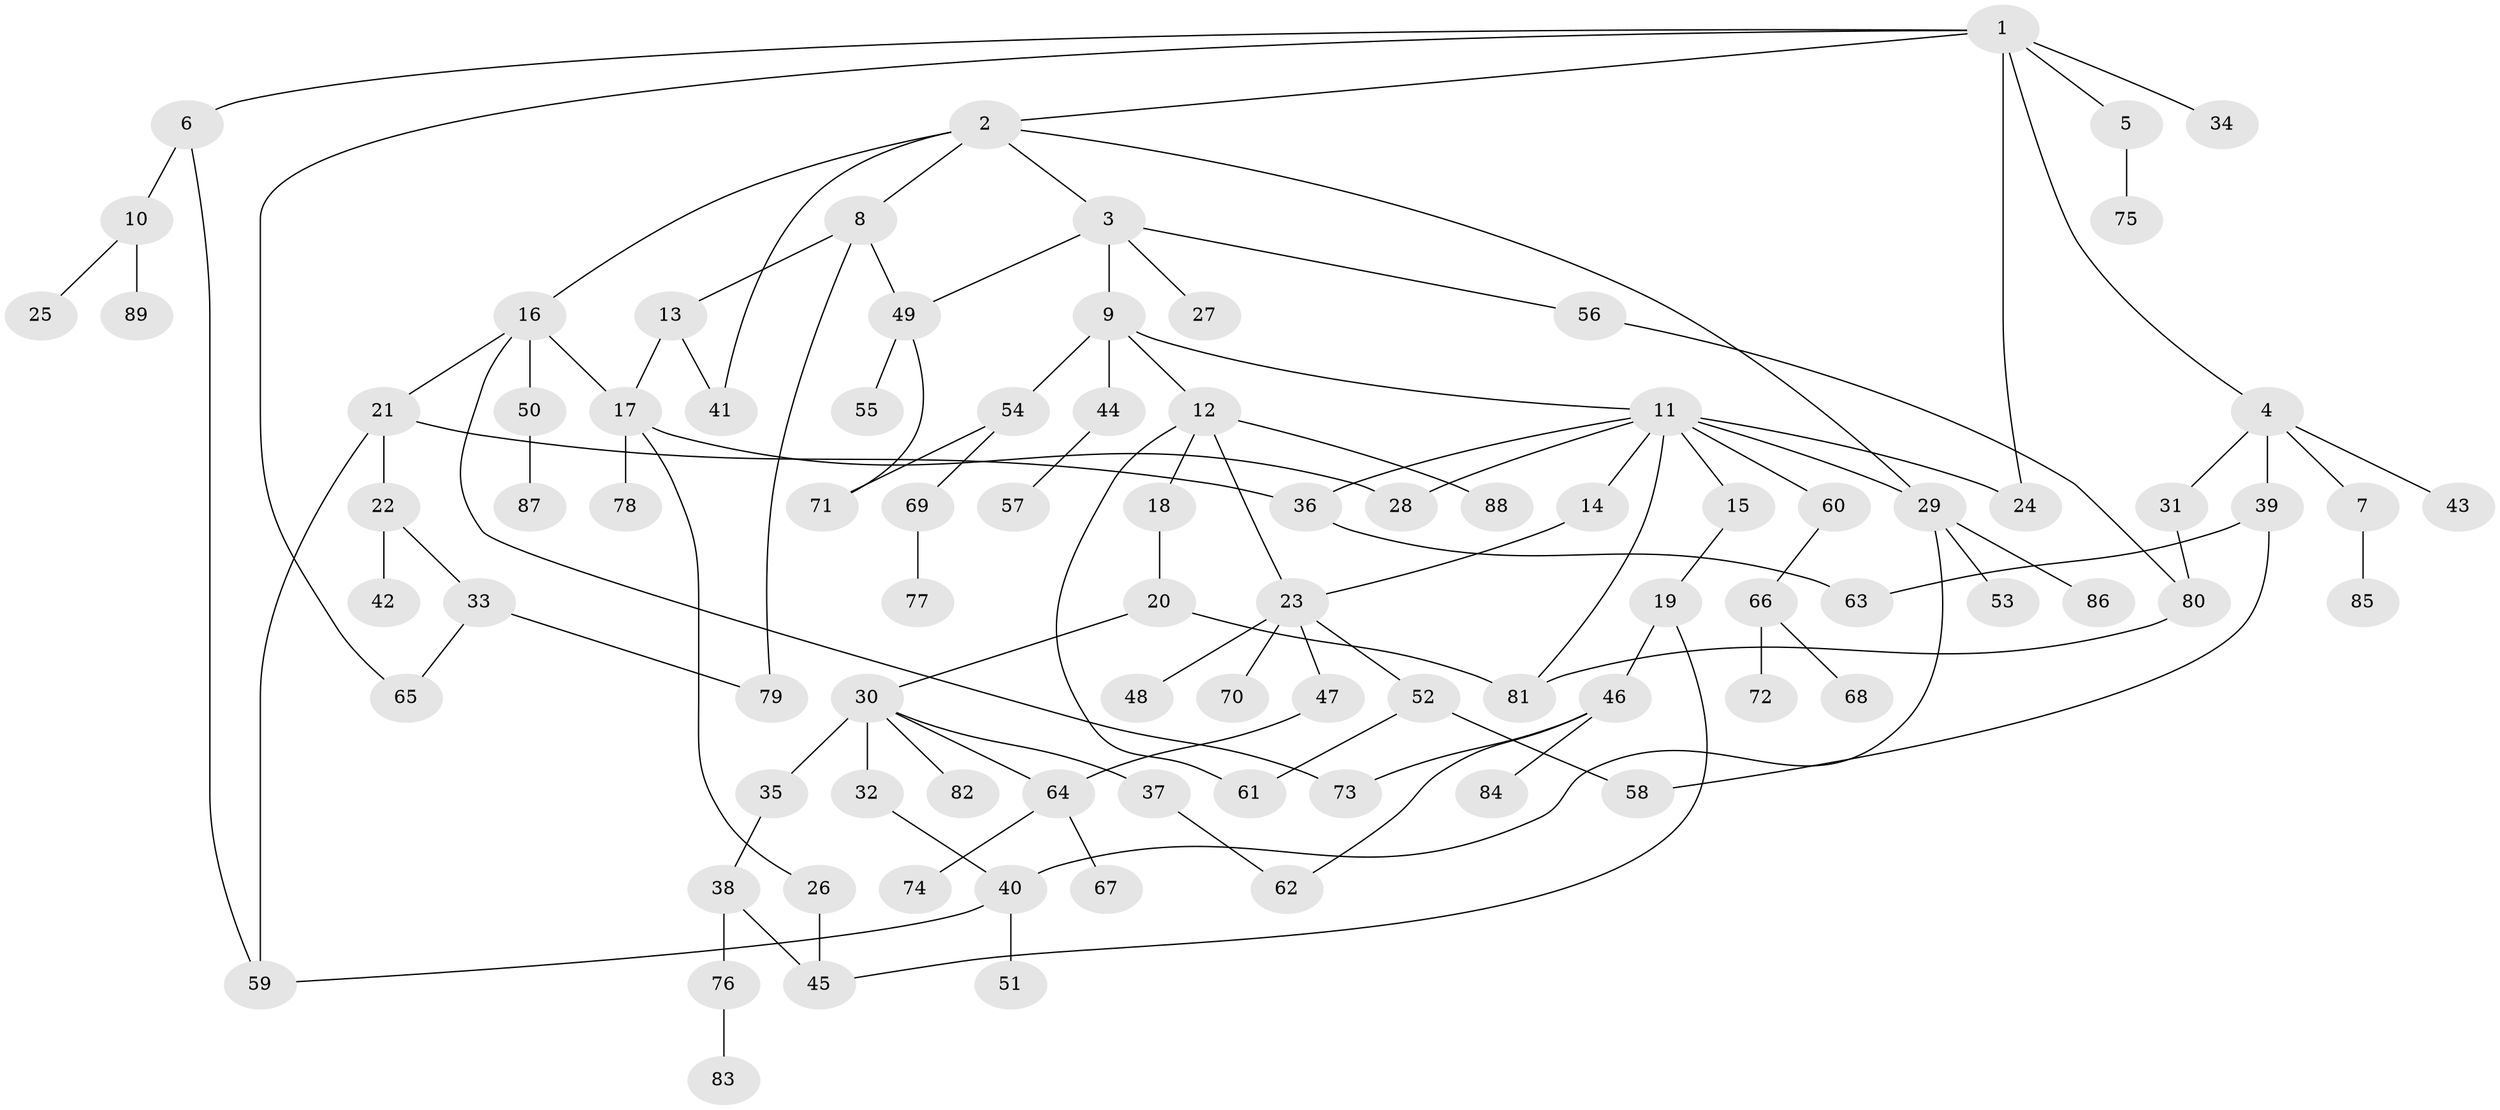 // coarse degree distribution, {3: 0.2222222222222222, 7: 0.037037037037037035, 6: 0.1111111111111111, 5: 0.1111111111111111, 1: 0.2222222222222222, 2: 0.18518518518518517, 4: 0.07407407407407407, 10: 0.037037037037037035}
// Generated by graph-tools (version 1.1) at 2025/36/03/04/25 23:36:01]
// undirected, 89 vertices, 113 edges
graph export_dot {
  node [color=gray90,style=filled];
  1;
  2;
  3;
  4;
  5;
  6;
  7;
  8;
  9;
  10;
  11;
  12;
  13;
  14;
  15;
  16;
  17;
  18;
  19;
  20;
  21;
  22;
  23;
  24;
  25;
  26;
  27;
  28;
  29;
  30;
  31;
  32;
  33;
  34;
  35;
  36;
  37;
  38;
  39;
  40;
  41;
  42;
  43;
  44;
  45;
  46;
  47;
  48;
  49;
  50;
  51;
  52;
  53;
  54;
  55;
  56;
  57;
  58;
  59;
  60;
  61;
  62;
  63;
  64;
  65;
  66;
  67;
  68;
  69;
  70;
  71;
  72;
  73;
  74;
  75;
  76;
  77;
  78;
  79;
  80;
  81;
  82;
  83;
  84;
  85;
  86;
  87;
  88;
  89;
  1 -- 2;
  1 -- 4;
  1 -- 5;
  1 -- 6;
  1 -- 24;
  1 -- 34;
  1 -- 65;
  2 -- 3;
  2 -- 8;
  2 -- 16;
  2 -- 29;
  2 -- 41;
  3 -- 9;
  3 -- 27;
  3 -- 49;
  3 -- 56;
  4 -- 7;
  4 -- 31;
  4 -- 39;
  4 -- 43;
  5 -- 75;
  6 -- 10;
  6 -- 59;
  7 -- 85;
  8 -- 13;
  8 -- 49;
  8 -- 79;
  9 -- 11;
  9 -- 12;
  9 -- 44;
  9 -- 54;
  10 -- 25;
  10 -- 89;
  11 -- 14;
  11 -- 15;
  11 -- 29;
  11 -- 60;
  11 -- 81;
  11 -- 24;
  11 -- 36;
  11 -- 28;
  12 -- 18;
  12 -- 88;
  12 -- 61;
  12 -- 23;
  13 -- 17;
  13 -- 41;
  14 -- 23;
  15 -- 19;
  16 -- 21;
  16 -- 50;
  16 -- 73;
  16 -- 17;
  17 -- 26;
  17 -- 28;
  17 -- 78;
  18 -- 20;
  19 -- 46;
  19 -- 45;
  20 -- 30;
  20 -- 81;
  21 -- 22;
  21 -- 36;
  21 -- 59;
  22 -- 33;
  22 -- 42;
  23 -- 47;
  23 -- 48;
  23 -- 52;
  23 -- 70;
  26 -- 45;
  29 -- 40;
  29 -- 53;
  29 -- 86;
  30 -- 32;
  30 -- 35;
  30 -- 37;
  30 -- 82;
  30 -- 64;
  31 -- 80;
  32 -- 40;
  33 -- 79;
  33 -- 65;
  35 -- 38;
  36 -- 63;
  37 -- 62;
  38 -- 76;
  38 -- 45;
  39 -- 58;
  39 -- 63;
  40 -- 51;
  40 -- 59;
  44 -- 57;
  46 -- 62;
  46 -- 84;
  46 -- 73;
  47 -- 64;
  49 -- 55;
  49 -- 71;
  50 -- 87;
  52 -- 61;
  52 -- 58;
  54 -- 69;
  54 -- 71;
  56 -- 80;
  60 -- 66;
  64 -- 67;
  64 -- 74;
  66 -- 68;
  66 -- 72;
  69 -- 77;
  76 -- 83;
  80 -- 81;
}
